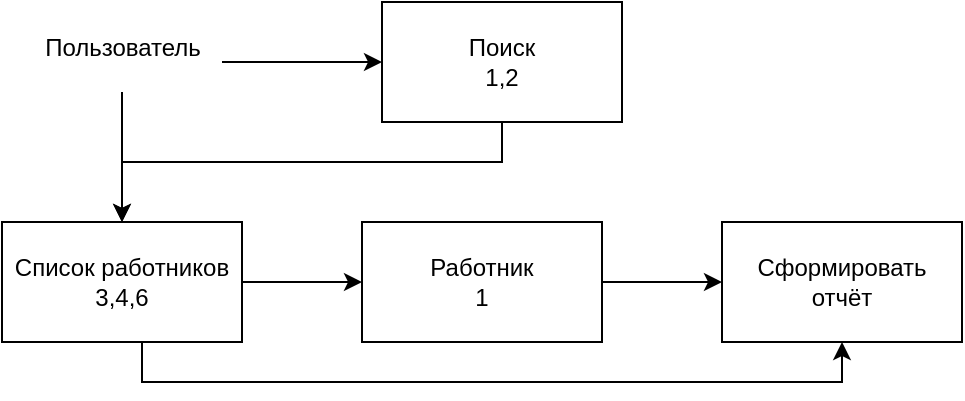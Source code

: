 <mxfile version="15.7.4"><diagram id="kJ2RpxNSh8wXp61HZkcQ" name="Page-1"><mxGraphModel dx="265" dy="442" grid="1" gridSize="10" guides="1" tooltips="1" connect="1" arrows="1" fold="1" page="1" pageScale="1" pageWidth="827" pageHeight="1169" math="0" shadow="0"><root><mxCell id="0"/><mxCell id="1" parent="0"/><mxCell id="mvrFxz-GFNvAGsHajtv8-6" style="edgeStyle=orthogonalEdgeStyle;rounded=0;orthogonalLoop=1;jettySize=auto;html=1;" edge="1" parent="1" source="mvrFxz-GFNvAGsHajtv8-1" target="mvrFxz-GFNvAGsHajtv8-2"><mxGeometry relative="1" as="geometry"/></mxCell><mxCell id="mvrFxz-GFNvAGsHajtv8-8" style="edgeStyle=orthogonalEdgeStyle;rounded=0;orthogonalLoop=1;jettySize=auto;html=1;entryX=0.5;entryY=1;entryDx=0;entryDy=0;" edge="1" parent="1" source="mvrFxz-GFNvAGsHajtv8-1" target="mvrFxz-GFNvAGsHajtv8-3"><mxGeometry relative="1" as="geometry"><Array as="points"><mxPoint x="330" y="320"/><mxPoint x="680" y="320"/></Array></mxGeometry></mxCell><mxCell id="mvrFxz-GFNvAGsHajtv8-1" value="&lt;div&gt;Список работников&lt;/div&gt;&lt;div&gt;3,4,6&lt;br&gt;&lt;/div&gt;" style="rounded=0;whiteSpace=wrap;html=1;" vertex="1" parent="1"><mxGeometry x="260" y="240" width="120" height="60" as="geometry"/></mxCell><mxCell id="mvrFxz-GFNvAGsHajtv8-7" style="edgeStyle=orthogonalEdgeStyle;rounded=0;orthogonalLoop=1;jettySize=auto;html=1;" edge="1" parent="1" source="mvrFxz-GFNvAGsHajtv8-2" target="mvrFxz-GFNvAGsHajtv8-3"><mxGeometry relative="1" as="geometry"/></mxCell><mxCell id="mvrFxz-GFNvAGsHajtv8-2" value="&lt;div&gt;Работник&lt;/div&gt;&lt;div&gt;1&lt;br&gt;&lt;/div&gt;" style="rounded=0;whiteSpace=wrap;html=1;" vertex="1" parent="1"><mxGeometry x="440" y="240" width="120" height="60" as="geometry"/></mxCell><mxCell id="mvrFxz-GFNvAGsHajtv8-3" value="Сформировать отчёт" style="rounded=0;whiteSpace=wrap;html=1;" vertex="1" parent="1"><mxGeometry x="620" y="240" width="120" height="60" as="geometry"/></mxCell><mxCell id="mvrFxz-GFNvAGsHajtv8-5" style="edgeStyle=orthogonalEdgeStyle;rounded=0;orthogonalLoop=1;jettySize=auto;html=1;entryX=0.5;entryY=0;entryDx=0;entryDy=0;" edge="1" parent="1" source="mvrFxz-GFNvAGsHajtv8-4" target="mvrFxz-GFNvAGsHajtv8-1"><mxGeometry relative="1" as="geometry"/></mxCell><mxCell id="mvrFxz-GFNvAGsHajtv8-10" style="edgeStyle=orthogonalEdgeStyle;rounded=0;orthogonalLoop=1;jettySize=auto;html=1;entryX=0;entryY=0.5;entryDx=0;entryDy=0;" edge="1" parent="1" source="mvrFxz-GFNvAGsHajtv8-4" target="mvrFxz-GFNvAGsHajtv8-9"><mxGeometry relative="1" as="geometry"/></mxCell><mxCell id="mvrFxz-GFNvAGsHajtv8-4" value="&lt;div&gt;Пользователь&lt;/div&gt;&lt;div&gt;&lt;br&gt;&lt;/div&gt;" style="text;html=1;align=center;verticalAlign=middle;resizable=0;points=[];autosize=1;strokeColor=none;fillColor=none;" vertex="1" parent="1"><mxGeometry x="270" y="145" width="100" height="30" as="geometry"/></mxCell><mxCell id="mvrFxz-GFNvAGsHajtv8-12" style="edgeStyle=orthogonalEdgeStyle;rounded=0;orthogonalLoop=1;jettySize=auto;html=1;entryX=0.5;entryY=0;entryDx=0;entryDy=0;" edge="1" parent="1" source="mvrFxz-GFNvAGsHajtv8-9" target="mvrFxz-GFNvAGsHajtv8-1"><mxGeometry relative="1" as="geometry"><Array as="points"><mxPoint x="510" y="210"/><mxPoint x="320" y="210"/></Array></mxGeometry></mxCell><mxCell id="mvrFxz-GFNvAGsHajtv8-9" value="&lt;div&gt;Поиск&lt;/div&gt;&lt;div&gt;1,2&lt;br&gt;&lt;/div&gt;" style="rounded=0;whiteSpace=wrap;html=1;" vertex="1" parent="1"><mxGeometry x="450" y="130" width="120" height="60" as="geometry"/></mxCell></root></mxGraphModel></diagram></mxfile>